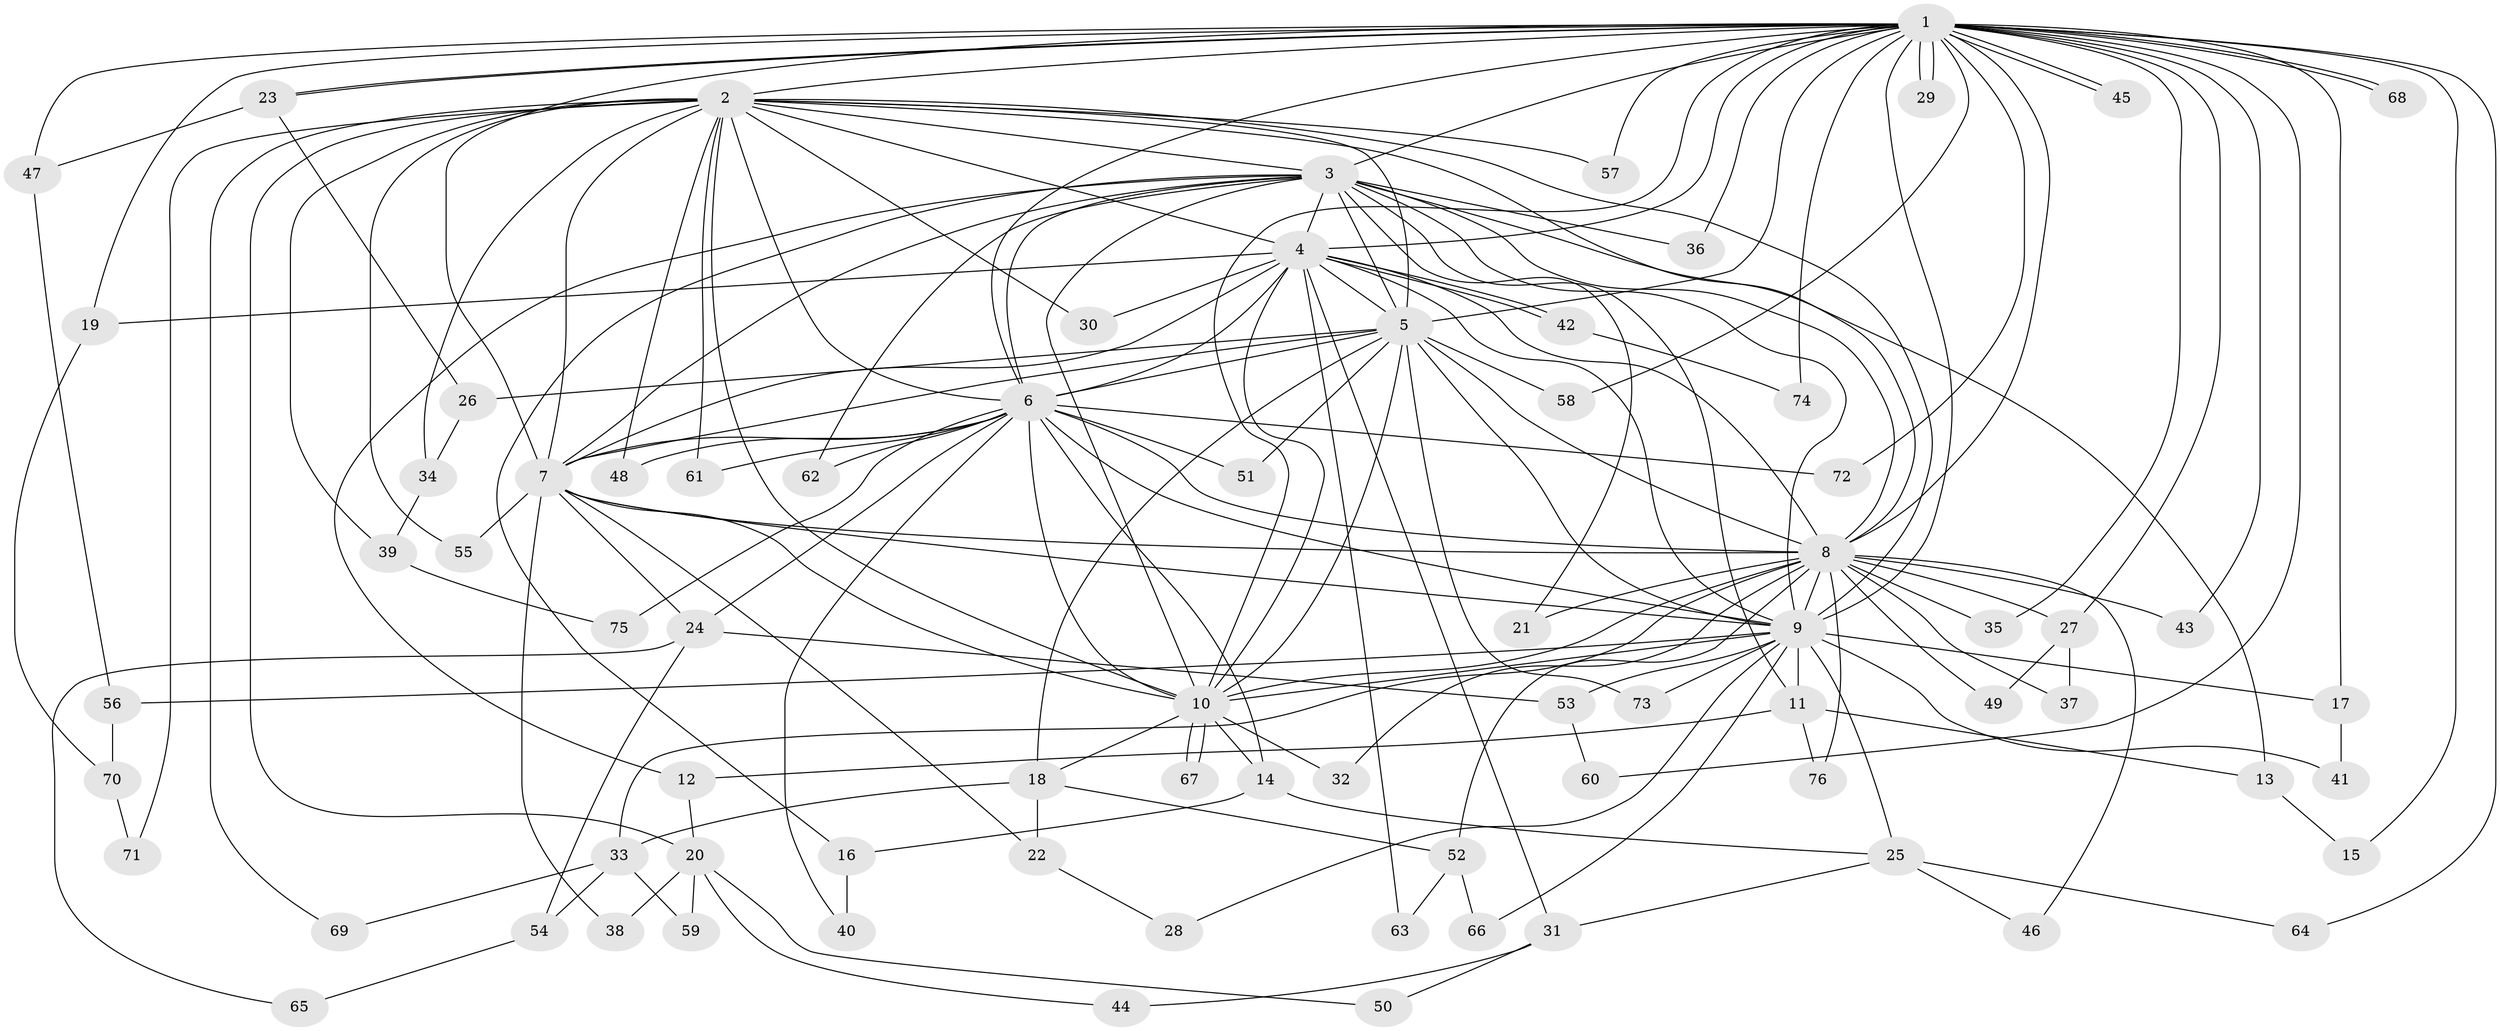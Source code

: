 // coarse degree distribution, {30: 0.018518518518518517, 19: 0.018518518518518517, 12: 0.018518518518518517, 13: 0.018518518518518517, 15: 0.037037037037037035, 10: 0.018518518518518517, 14: 0.018518518518518517, 5: 0.05555555555555555, 3: 0.12962962962962962, 7: 0.018518518518518517, 2: 0.48148148148148145, 4: 0.09259259259259259, 6: 0.018518518518518517, 1: 0.05555555555555555}
// Generated by graph-tools (version 1.1) at 2025/23/03/03/25 07:23:47]
// undirected, 76 vertices, 177 edges
graph export_dot {
graph [start="1"]
  node [color=gray90,style=filled];
  1;
  2;
  3;
  4;
  5;
  6;
  7;
  8;
  9;
  10;
  11;
  12;
  13;
  14;
  15;
  16;
  17;
  18;
  19;
  20;
  21;
  22;
  23;
  24;
  25;
  26;
  27;
  28;
  29;
  30;
  31;
  32;
  33;
  34;
  35;
  36;
  37;
  38;
  39;
  40;
  41;
  42;
  43;
  44;
  45;
  46;
  47;
  48;
  49;
  50;
  51;
  52;
  53;
  54;
  55;
  56;
  57;
  58;
  59;
  60;
  61;
  62;
  63;
  64;
  65;
  66;
  67;
  68;
  69;
  70;
  71;
  72;
  73;
  74;
  75;
  76;
  1 -- 2;
  1 -- 3;
  1 -- 4;
  1 -- 5;
  1 -- 6;
  1 -- 7;
  1 -- 8;
  1 -- 9;
  1 -- 10;
  1 -- 15;
  1 -- 17;
  1 -- 19;
  1 -- 23;
  1 -- 23;
  1 -- 27;
  1 -- 29;
  1 -- 29;
  1 -- 35;
  1 -- 36;
  1 -- 43;
  1 -- 45;
  1 -- 45;
  1 -- 47;
  1 -- 57;
  1 -- 58;
  1 -- 60;
  1 -- 64;
  1 -- 68;
  1 -- 68;
  1 -- 72;
  1 -- 74;
  2 -- 3;
  2 -- 4;
  2 -- 5;
  2 -- 6;
  2 -- 7;
  2 -- 8;
  2 -- 9;
  2 -- 10;
  2 -- 20;
  2 -- 30;
  2 -- 34;
  2 -- 39;
  2 -- 48;
  2 -- 55;
  2 -- 57;
  2 -- 61;
  2 -- 69;
  2 -- 71;
  3 -- 4;
  3 -- 5;
  3 -- 6;
  3 -- 7;
  3 -- 8;
  3 -- 9;
  3 -- 10;
  3 -- 11;
  3 -- 12;
  3 -- 13;
  3 -- 16;
  3 -- 21;
  3 -- 36;
  3 -- 62;
  4 -- 5;
  4 -- 6;
  4 -- 7;
  4 -- 8;
  4 -- 9;
  4 -- 10;
  4 -- 19;
  4 -- 30;
  4 -- 31;
  4 -- 42;
  4 -- 42;
  4 -- 63;
  5 -- 6;
  5 -- 7;
  5 -- 8;
  5 -- 9;
  5 -- 10;
  5 -- 18;
  5 -- 26;
  5 -- 51;
  5 -- 58;
  5 -- 73;
  6 -- 7;
  6 -- 8;
  6 -- 9;
  6 -- 10;
  6 -- 14;
  6 -- 24;
  6 -- 40;
  6 -- 48;
  6 -- 51;
  6 -- 61;
  6 -- 62;
  6 -- 72;
  6 -- 75;
  7 -- 8;
  7 -- 9;
  7 -- 10;
  7 -- 22;
  7 -- 24;
  7 -- 38;
  7 -- 55;
  8 -- 9;
  8 -- 10;
  8 -- 21;
  8 -- 27;
  8 -- 32;
  8 -- 33;
  8 -- 35;
  8 -- 37;
  8 -- 43;
  8 -- 46;
  8 -- 49;
  8 -- 52;
  8 -- 76;
  9 -- 10;
  9 -- 11;
  9 -- 17;
  9 -- 25;
  9 -- 28;
  9 -- 41;
  9 -- 53;
  9 -- 56;
  9 -- 66;
  9 -- 73;
  10 -- 14;
  10 -- 18;
  10 -- 32;
  10 -- 67;
  10 -- 67;
  11 -- 12;
  11 -- 13;
  11 -- 76;
  12 -- 20;
  13 -- 15;
  14 -- 16;
  14 -- 25;
  16 -- 40;
  17 -- 41;
  18 -- 22;
  18 -- 33;
  18 -- 52;
  19 -- 70;
  20 -- 38;
  20 -- 44;
  20 -- 50;
  20 -- 59;
  22 -- 28;
  23 -- 26;
  23 -- 47;
  24 -- 53;
  24 -- 54;
  24 -- 65;
  25 -- 31;
  25 -- 46;
  25 -- 64;
  26 -- 34;
  27 -- 37;
  27 -- 49;
  31 -- 44;
  31 -- 50;
  33 -- 54;
  33 -- 59;
  33 -- 69;
  34 -- 39;
  39 -- 75;
  42 -- 74;
  47 -- 56;
  52 -- 63;
  52 -- 66;
  53 -- 60;
  54 -- 65;
  56 -- 70;
  70 -- 71;
}

